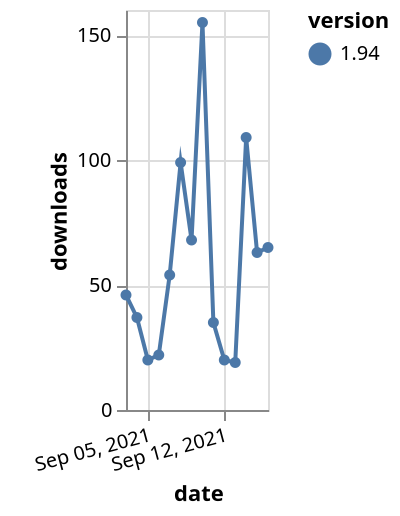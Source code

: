 {"$schema": "https://vega.github.io/schema/vega-lite/v5.json", "description": "A simple bar chart with embedded data.", "data": {"values": [{"date": "2021-09-03", "total": 80491, "delta": 46, "version": "1.94"}, {"date": "2021-09-04", "total": 80528, "delta": 37, "version": "1.94"}, {"date": "2021-09-05", "total": 80548, "delta": 20, "version": "1.94"}, {"date": "2021-09-06", "total": 80570, "delta": 22, "version": "1.94"}, {"date": "2021-09-07", "total": 80624, "delta": 54, "version": "1.94"}, {"date": "2021-09-08", "total": 80723, "delta": 99, "version": "1.94"}, {"date": "2021-09-09", "total": 80791, "delta": 68, "version": "1.94"}, {"date": "2021-09-10", "total": 80946, "delta": 155, "version": "1.94"}, {"date": "2021-09-11", "total": 80981, "delta": 35, "version": "1.94"}, {"date": "2021-09-12", "total": 81001, "delta": 20, "version": "1.94"}, {"date": "2021-09-13", "total": 81020, "delta": 19, "version": "1.94"}, {"date": "2021-09-14", "total": 81129, "delta": 109, "version": "1.94"}, {"date": "2021-09-15", "total": 81192, "delta": 63, "version": "1.94"}, {"date": "2021-09-16", "total": 81257, "delta": 65, "version": "1.94"}]}, "width": "container", "mark": {"type": "line", "point": {"filled": true}}, "encoding": {"x": {"field": "date", "type": "temporal", "timeUnit": "yearmonthdate", "title": "date", "axis": {"labelAngle": -15}}, "y": {"field": "delta", "type": "quantitative", "title": "downloads"}, "color": {"field": "version", "type": "nominal"}, "tooltip": {"field": "delta"}}}